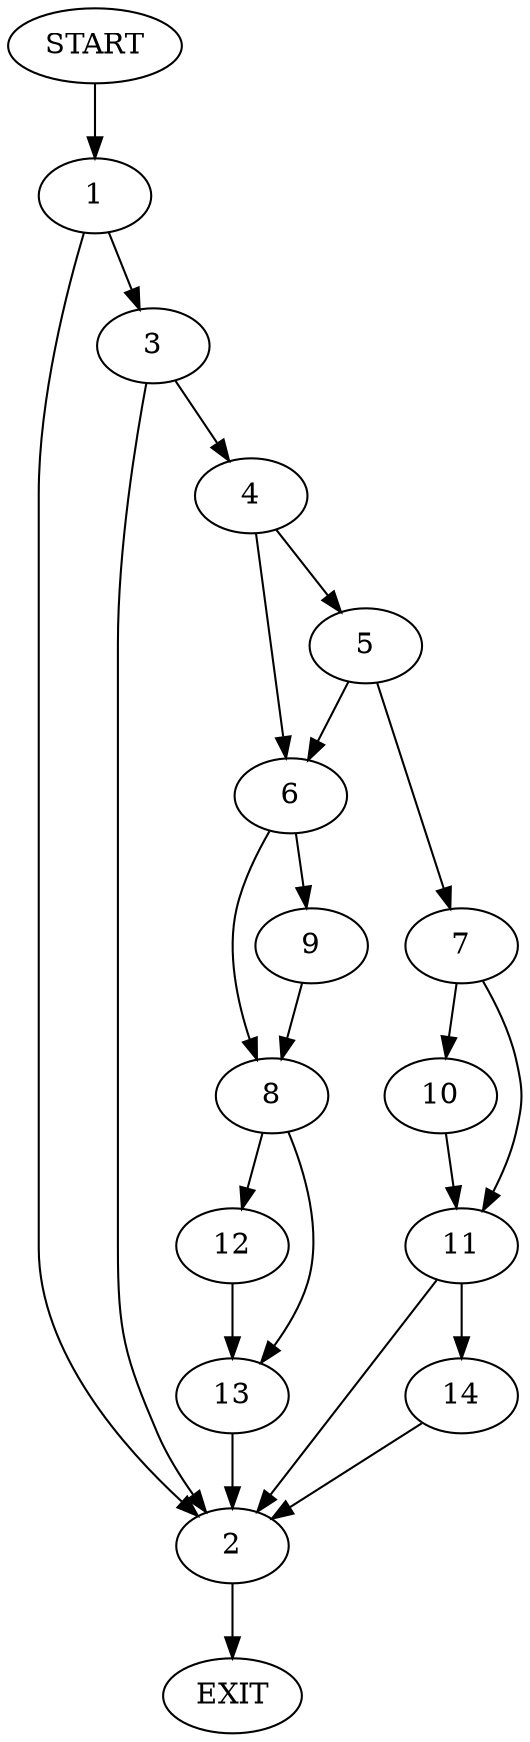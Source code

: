 digraph {
0 [label="START"]
15 [label="EXIT"]
0 -> 1
1 -> 2
1 -> 3
2 -> 15
3 -> 2
3 -> 4
4 -> 5
4 -> 6
5 -> 6
5 -> 7
6 -> 8
6 -> 9
7 -> 10
7 -> 11
9 -> 8
8 -> 12
8 -> 13
13 -> 2
12 -> 13
10 -> 11
11 -> 2
11 -> 14
14 -> 2
}
